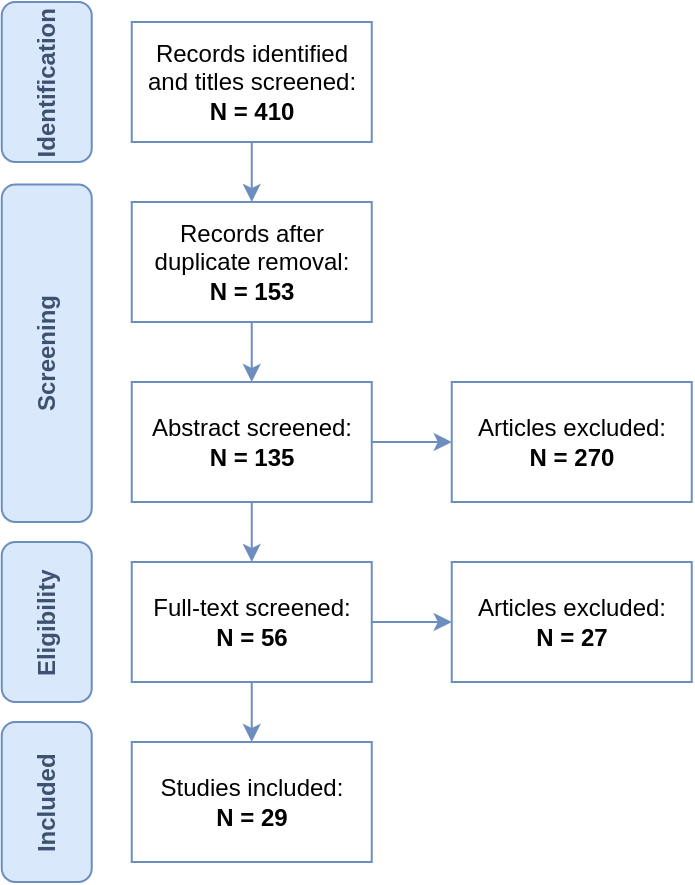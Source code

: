 <mxfile version="27.0.6">
  <diagram name="Page-1" id="tNXC0VitfZMmvyYUYRqM">
    <mxGraphModel dx="1352" dy="768" grid="1" gridSize="10" guides="1" tooltips="1" connect="1" arrows="1" fold="1" page="1" pageScale="1" pageWidth="850" pageHeight="1100" math="0" shadow="0">
      <root>
        <mxCell id="0" />
        <mxCell id="1" parent="0" />
        <mxCell id="f6suJqI1a6MxbD2vkENO-15" style="edgeStyle=orthogonalEdgeStyle;rounded=0;orthogonalLoop=1;jettySize=auto;html=1;exitX=0.5;exitY=1;exitDx=0;exitDy=0;entryX=0.5;entryY=0;entryDx=0;entryDy=0;strokeColor=#6C8EBF;" parent="1" source="f6suJqI1a6MxbD2vkENO-3" target="f6suJqI1a6MxbD2vkENO-4" edge="1">
          <mxGeometry relative="1" as="geometry" />
        </mxCell>
        <mxCell id="f6suJqI1a6MxbD2vkENO-3" value="&lt;div&gt;Records identified and titles screened:​&lt;/div&gt;&lt;div&gt;&lt;b&gt;N = 410​&lt;/b&gt;&lt;/div&gt;" style="rounded=0;whiteSpace=wrap;html=1;strokeColor=#6C8EBF;" parent="1" vertex="1">
          <mxGeometry x="106.87" y="50" width="120" height="60" as="geometry" />
        </mxCell>
        <mxCell id="f6suJqI1a6MxbD2vkENO-16" style="edgeStyle=orthogonalEdgeStyle;rounded=0;orthogonalLoop=1;jettySize=auto;html=1;exitX=0.5;exitY=1;exitDx=0;exitDy=0;entryX=0.5;entryY=0;entryDx=0;entryDy=0;strokeColor=#6C8EBF;" parent="1" source="f6suJqI1a6MxbD2vkENO-4" target="f6suJqI1a6MxbD2vkENO-5" edge="1">
          <mxGeometry relative="1" as="geometry" />
        </mxCell>
        <mxCell id="f6suJqI1a6MxbD2vkENO-4" value="&lt;div&gt;Records after duplicate removal:​&lt;/div&gt;&lt;div&gt;&lt;b&gt;N = 153​&lt;/b&gt;&lt;/div&gt;" style="rounded=0;whiteSpace=wrap;html=1;strokeColor=#6C8EBF;" parent="1" vertex="1">
          <mxGeometry x="106.87" y="140" width="120" height="60" as="geometry" />
        </mxCell>
        <mxCell id="f6suJqI1a6MxbD2vkENO-17" style="edgeStyle=orthogonalEdgeStyle;rounded=0;orthogonalLoop=1;jettySize=auto;html=1;exitX=0.5;exitY=1;exitDx=0;exitDy=0;entryX=0.5;entryY=0;entryDx=0;entryDy=0;strokeColor=#6C8EBF;" parent="1" source="f6suJqI1a6MxbD2vkENO-5" target="f6suJqI1a6MxbD2vkENO-6" edge="1">
          <mxGeometry relative="1" as="geometry" />
        </mxCell>
        <mxCell id="f6suJqI1a6MxbD2vkENO-19" style="edgeStyle=orthogonalEdgeStyle;rounded=0;orthogonalLoop=1;jettySize=auto;html=1;exitX=1;exitY=0.5;exitDx=0;exitDy=0;entryX=0;entryY=0.5;entryDx=0;entryDy=0;strokeColor=#6C8EBF;" parent="1" source="f6suJqI1a6MxbD2vkENO-5" target="f6suJqI1a6MxbD2vkENO-8" edge="1">
          <mxGeometry relative="1" as="geometry" />
        </mxCell>
        <mxCell id="f6suJqI1a6MxbD2vkENO-5" value="&lt;div&gt;Abstract screened:​&lt;/div&gt;&lt;div&gt;&lt;b&gt;N = 135​&lt;/b&gt;&lt;/div&gt;" style="rounded=0;whiteSpace=wrap;html=1;strokeColor=#6C8EBF;" parent="1" vertex="1">
          <mxGeometry x="106.87" y="230" width="120" height="60" as="geometry" />
        </mxCell>
        <mxCell id="f6suJqI1a6MxbD2vkENO-18" style="edgeStyle=orthogonalEdgeStyle;rounded=0;orthogonalLoop=1;jettySize=auto;html=1;exitX=0.5;exitY=1;exitDx=0;exitDy=0;entryX=0.5;entryY=0;entryDx=0;entryDy=0;strokeColor=#6C8EBF;" parent="1" source="f6suJqI1a6MxbD2vkENO-6" target="f6suJqI1a6MxbD2vkENO-7" edge="1">
          <mxGeometry relative="1" as="geometry" />
        </mxCell>
        <mxCell id="f6suJqI1a6MxbD2vkENO-20" style="edgeStyle=orthogonalEdgeStyle;rounded=0;orthogonalLoop=1;jettySize=auto;html=1;exitX=1;exitY=0.5;exitDx=0;exitDy=0;entryX=0;entryY=0.5;entryDx=0;entryDy=0;strokeColor=#6C8EBF;" parent="1" source="f6suJqI1a6MxbD2vkENO-6" target="f6suJqI1a6MxbD2vkENO-9" edge="1">
          <mxGeometry relative="1" as="geometry" />
        </mxCell>
        <mxCell id="f6suJqI1a6MxbD2vkENO-6" value="&lt;div&gt;Full-text screened:​&lt;/div&gt;&lt;div&gt;&lt;b&gt;N = 56​&lt;/b&gt;&lt;/div&gt;" style="rounded=0;whiteSpace=wrap;html=1;strokeColor=#6C8EBF;" parent="1" vertex="1">
          <mxGeometry x="106.87" y="320" width="120" height="60" as="geometry" />
        </mxCell>
        <mxCell id="f6suJqI1a6MxbD2vkENO-7" value="&lt;div&gt;Studies included:​&lt;/div&gt;&lt;div&gt;&lt;b&gt;N = 29​&lt;/b&gt;&lt;/div&gt;" style="rounded=0;whiteSpace=wrap;html=1;strokeColor=#6C8EBF;" parent="1" vertex="1">
          <mxGeometry x="106.87" y="410" width="120" height="60" as="geometry" />
        </mxCell>
        <mxCell id="f6suJqI1a6MxbD2vkENO-8" value="&lt;div&gt;Articles excluded:​&lt;/div&gt;&lt;div&gt;&lt;b&gt;N = 270​&lt;/b&gt;&lt;/div&gt;" style="rounded=0;whiteSpace=wrap;html=1;strokeColor=#6C8EBF;" parent="1" vertex="1">
          <mxGeometry x="266.87" y="230" width="120" height="60" as="geometry" />
        </mxCell>
        <mxCell id="f6suJqI1a6MxbD2vkENO-9" value="&lt;div&gt;Articles excluded:​&lt;/div&gt;&lt;div&gt;&lt;b&gt;N = 27&lt;/b&gt;&lt;/div&gt;" style="rounded=0;whiteSpace=wrap;html=1;strokeColor=#6C8EBF;" parent="1" vertex="1">
          <mxGeometry x="266.87" y="320" width="120" height="60" as="geometry" />
        </mxCell>
        <mxCell id="f6suJqI1a6MxbD2vkENO-12" value="Eligibility​" style="rounded=1;whiteSpace=wrap;html=1;rotation=-90;fillColor=#dae8fc;strokeColor=#6c8ebf;fontColor=#3F5170;fontStyle=1" parent="1" vertex="1">
          <mxGeometry x="24.37" y="327.5" width="80" height="45" as="geometry" />
        </mxCell>
        <mxCell id="f6suJqI1a6MxbD2vkENO-13" value="Included​" style="rounded=1;whiteSpace=wrap;html=1;rotation=-90;fillColor=#dae8fc;strokeColor=#6c8ebf;fontColor=#3F5170;fontStyle=1" parent="1" vertex="1">
          <mxGeometry x="24.37" y="417.5" width="80" height="45" as="geometry" />
        </mxCell>
        <mxCell id="f6suJqI1a6MxbD2vkENO-21" value="Identification" style="rounded=1;whiteSpace=wrap;html=1;rotation=-90;fillColor=#dae8fc;strokeColor=#6c8ebf;fontColor=#3F5170;fontStyle=1" parent="1" vertex="1">
          <mxGeometry x="24.37" y="57.5" width="80" height="45" as="geometry" />
        </mxCell>
        <mxCell id="f6suJqI1a6MxbD2vkENO-22" value="Screening​" style="rounded=1;whiteSpace=wrap;html=1;rotation=-90;fillColor=#dae8fc;strokeColor=#6c8ebf;fontColor=#3F5170;fontStyle=1" parent="1" vertex="1">
          <mxGeometry x="-20" y="193.13" width="168.75" height="45" as="geometry" />
        </mxCell>
      </root>
    </mxGraphModel>
  </diagram>
</mxfile>
